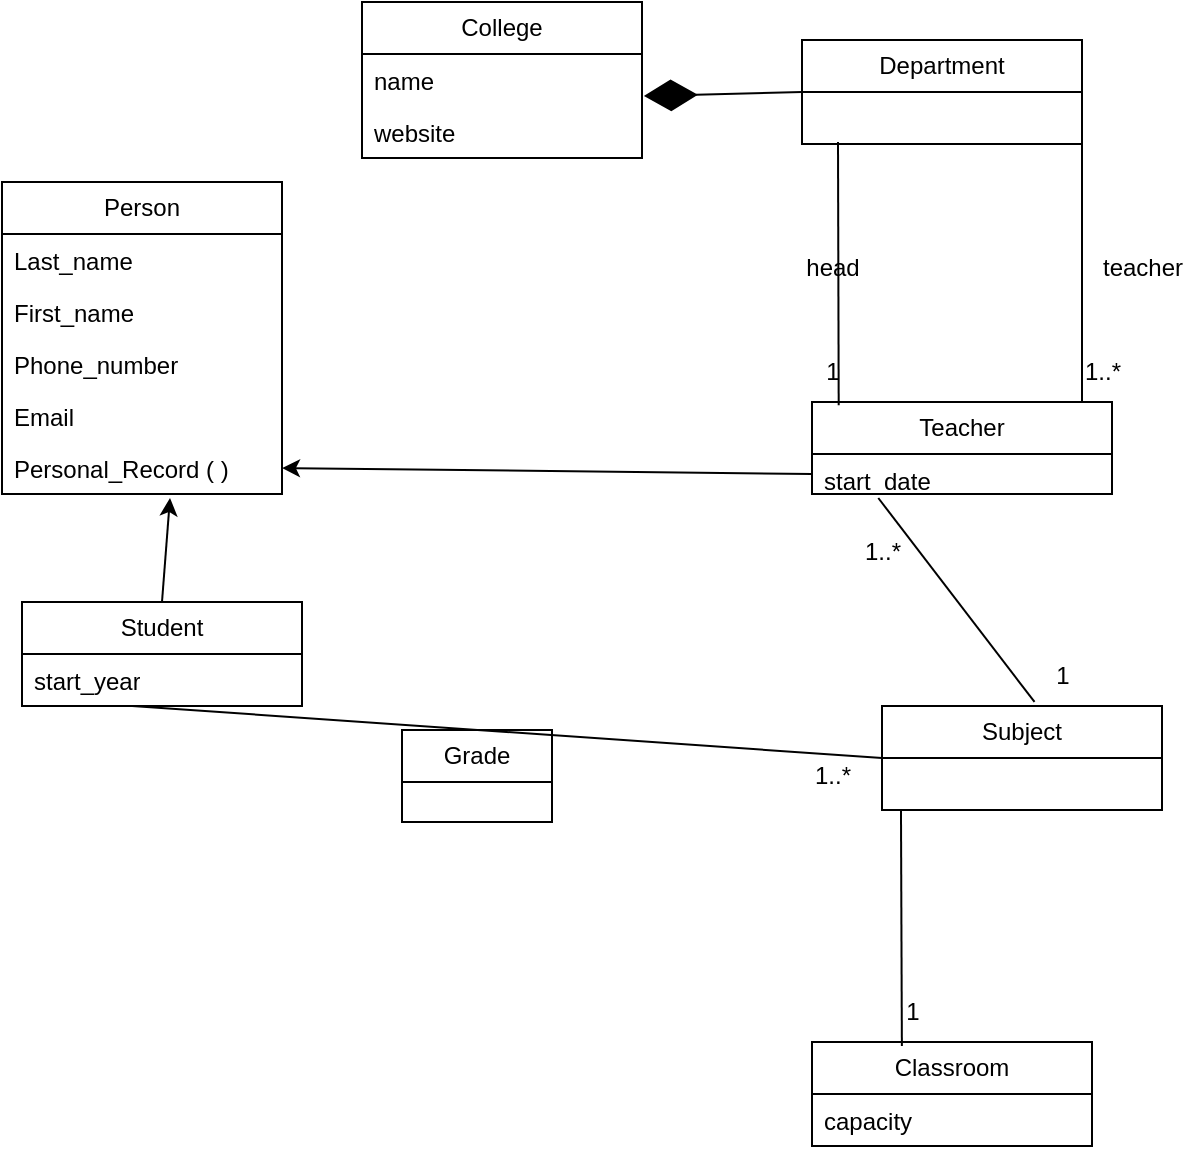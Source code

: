 <mxfile version="28.2.5">
  <diagram name="Page-1" id="RELGrpeWSKPGUUoIklaD">
    <mxGraphModel dx="1940" dy="1850" grid="1" gridSize="10" guides="1" tooltips="1" connect="1" arrows="1" fold="1" page="1" pageScale="1" pageWidth="850" pageHeight="1100" math="0" shadow="0">
      <root>
        <mxCell id="0" />
        <mxCell id="1" parent="0" />
        <mxCell id="JqqLqueLbRyiNwSQFNuu-1" value="College" style="swimlane;fontStyle=0;childLayout=stackLayout;horizontal=1;startSize=26;fillColor=none;horizontalStack=0;resizeParent=1;resizeParentMax=0;resizeLast=0;collapsible=1;marginBottom=0;whiteSpace=wrap;html=1;" parent="1" vertex="1">
          <mxGeometry x="10" y="-10" width="140" height="78" as="geometry" />
        </mxCell>
        <mxCell id="JqqLqueLbRyiNwSQFNuu-2" value="name" style="text;strokeColor=none;fillColor=none;align=left;verticalAlign=top;spacingLeft=4;spacingRight=4;overflow=hidden;rotatable=0;points=[[0,0.5],[1,0.5]];portConstraint=eastwest;whiteSpace=wrap;html=1;" parent="JqqLqueLbRyiNwSQFNuu-1" vertex="1">
          <mxGeometry y="26" width="140" height="26" as="geometry" />
        </mxCell>
        <mxCell id="JqqLqueLbRyiNwSQFNuu-3" value="website" style="text;strokeColor=none;fillColor=none;align=left;verticalAlign=top;spacingLeft=4;spacingRight=4;overflow=hidden;rotatable=0;points=[[0,0.5],[1,0.5]];portConstraint=eastwest;whiteSpace=wrap;html=1;" parent="JqqLqueLbRyiNwSQFNuu-1" vertex="1">
          <mxGeometry y="52" width="140" height="26" as="geometry" />
        </mxCell>
        <mxCell id="JqqLqueLbRyiNwSQFNuu-5" value="" style="endArrow=diamondThin;endFill=1;endSize=24;html=1;rounded=0;entryX=1.007;entryY=0.808;entryDx=0;entryDy=0;entryPerimeter=0;exitX=0;exitY=0.5;exitDx=0;exitDy=0;" parent="1" target="JqqLqueLbRyiNwSQFNuu-2" edge="1" source="JqqLqueLbRyiNwSQFNuu-6">
          <mxGeometry width="160" relative="1" as="geometry">
            <mxPoint x="350" y="69" as="sourcePoint" />
            <mxPoint x="160" y="68.5" as="targetPoint" />
            <Array as="points" />
          </mxGeometry>
        </mxCell>
        <mxCell id="JqqLqueLbRyiNwSQFNuu-6" value="Department" style="swimlane;fontStyle=0;childLayout=stackLayout;horizontal=1;startSize=26;fillColor=none;horizontalStack=0;resizeParent=1;resizeParentMax=0;resizeLast=0;collapsible=1;marginBottom=0;whiteSpace=wrap;html=1;" parent="1" vertex="1">
          <mxGeometry x="230" y="9" width="140" height="52" as="geometry" />
        </mxCell>
        <mxCell id="JqqLqueLbRyiNwSQFNuu-10" value="Teacher" style="swimlane;fontStyle=0;childLayout=stackLayout;horizontal=1;startSize=26;fillColor=none;horizontalStack=0;resizeParent=1;resizeParentMax=0;resizeLast=0;collapsible=1;marginBottom=0;whiteSpace=wrap;html=1;" parent="1" vertex="1">
          <mxGeometry x="235" y="190" width="150" height="46" as="geometry" />
        </mxCell>
        <mxCell id="JqqLqueLbRyiNwSQFNuu-13" value="start_date" style="text;strokeColor=none;fillColor=none;align=left;verticalAlign=top;spacingLeft=4;spacingRight=4;overflow=hidden;rotatable=0;points=[[0,0.5],[1,0.5]];portConstraint=eastwest;whiteSpace=wrap;html=1;" parent="JqqLqueLbRyiNwSQFNuu-10" vertex="1">
          <mxGeometry y="26" width="150" height="20" as="geometry" />
        </mxCell>
        <mxCell id="JqqLqueLbRyiNwSQFNuu-14" value="" style="endArrow=none;html=1;rounded=0;exitX=1;exitY=1;exitDx=0;exitDy=0;entryX=0.9;entryY=0;entryDx=0;entryDy=0;entryPerimeter=0;" parent="1" edge="1" target="JqqLqueLbRyiNwSQFNuu-10" source="JqqLqueLbRyiNwSQFNuu-6">
          <mxGeometry width="50" height="50" relative="1" as="geometry">
            <mxPoint x="340" y="115" as="sourcePoint" />
            <mxPoint x="475" y="160" as="targetPoint" />
          </mxGeometry>
        </mxCell>
        <mxCell id="JqqLqueLbRyiNwSQFNuu-15" value="1..*" style="text;html=1;align=center;verticalAlign=middle;resizable=0;points=[];autosize=1;strokeColor=none;fillColor=none;" parent="1" vertex="1">
          <mxGeometry x="250" y="250" width="40" height="30" as="geometry" />
        </mxCell>
        <mxCell id="JqqLqueLbRyiNwSQFNuu-28" value="Subject" style="swimlane;fontStyle=0;childLayout=stackLayout;horizontal=1;startSize=26;fillColor=none;horizontalStack=0;resizeParent=1;resizeParentMax=0;resizeLast=0;collapsible=1;marginBottom=0;whiteSpace=wrap;html=1;" parent="1" vertex="1">
          <mxGeometry x="270" y="342" width="140" height="52" as="geometry" />
        </mxCell>
        <mxCell id="JqqLqueLbRyiNwSQFNuu-33" value="" style="endArrow=none;html=1;rounded=0;entryX=0.221;entryY=1.1;entryDx=0;entryDy=0;entryPerimeter=0;exitX=0.042;exitY=0.933;exitDx=0;exitDy=0;exitPerimeter=0;" parent="1" source="JqqLqueLbRyiNwSQFNuu-34" target="JqqLqueLbRyiNwSQFNuu-13" edge="1">
          <mxGeometry width="50" height="50" relative="1" as="geometry">
            <mxPoint x="268" y="340" as="sourcePoint" />
            <mxPoint x="640" y="170" as="targetPoint" />
          </mxGeometry>
        </mxCell>
        <mxCell id="JqqLqueLbRyiNwSQFNuu-34" value="1" style="text;html=1;align=center;verticalAlign=middle;resizable=0;points=[];autosize=1;strokeColor=none;fillColor=none;" parent="1" vertex="1">
          <mxGeometry x="345" y="312" width="30" height="30" as="geometry" />
        </mxCell>
        <mxCell id="JqqLqueLbRyiNwSQFNuu-35" value="Student" style="swimlane;fontStyle=0;childLayout=stackLayout;horizontal=1;startSize=26;fillColor=none;horizontalStack=0;resizeParent=1;resizeParentMax=0;resizeLast=0;collapsible=1;marginBottom=0;whiteSpace=wrap;html=1;" parent="1" vertex="1">
          <mxGeometry x="-160" y="290" width="140" height="52" as="geometry" />
        </mxCell>
        <mxCell id="JqqLqueLbRyiNwSQFNuu-38" value="start_year" style="text;strokeColor=none;fillColor=none;align=left;verticalAlign=top;spacingLeft=4;spacingRight=4;overflow=hidden;rotatable=0;points=[[0,0.5],[1,0.5]];portConstraint=eastwest;whiteSpace=wrap;html=1;" parent="JqqLqueLbRyiNwSQFNuu-35" vertex="1">
          <mxGeometry y="26" width="140" height="26" as="geometry" />
        </mxCell>
        <mxCell id="JqqLqueLbRyiNwSQFNuu-39" value="" style="endArrow=none;html=1;rounded=0;entryX=0.429;entryY=1;entryDx=0;entryDy=0;entryPerimeter=0;exitX=0;exitY=0.5;exitDx=0;exitDy=0;" parent="1" source="JqqLqueLbRyiNwSQFNuu-28" edge="1">
          <mxGeometry width="50" height="50" relative="1" as="geometry">
            <mxPoint x="204.02" y="350.008" as="sourcePoint" />
            <mxPoint x="-104.94" y="342" as="targetPoint" />
          </mxGeometry>
        </mxCell>
        <mxCell id="JqqLqueLbRyiNwSQFNuu-41" value="Grade" style="swimlane;fontStyle=0;childLayout=stackLayout;horizontal=1;startSize=26;fillColor=none;horizontalStack=0;resizeParent=1;resizeParentMax=0;resizeLast=0;collapsible=1;marginBottom=0;whiteSpace=wrap;html=1;" parent="1" vertex="1">
          <mxGeometry x="30" y="354" width="75" height="46" as="geometry" />
        </mxCell>
        <mxCell id="JqqLqueLbRyiNwSQFNuu-45" value="1..*" style="text;html=1;align=center;verticalAlign=middle;resizable=0;points=[];autosize=1;strokeColor=none;fillColor=none;" parent="1" vertex="1">
          <mxGeometry x="225" y="362" width="40" height="30" as="geometry" />
        </mxCell>
        <mxCell id="JqqLqueLbRyiNwSQFNuu-48" value="1..*" style="text;html=1;align=center;verticalAlign=middle;resizable=0;points=[];autosize=1;strokeColor=none;fillColor=none;" parent="1" vertex="1">
          <mxGeometry x="360" y="160" width="40" height="30" as="geometry" />
        </mxCell>
        <mxCell id="JqqLqueLbRyiNwSQFNuu-49" value="Classroom" style="swimlane;fontStyle=0;childLayout=stackLayout;horizontal=1;startSize=26;fillColor=none;horizontalStack=0;resizeParent=1;resizeParentMax=0;resizeLast=0;collapsible=1;marginBottom=0;whiteSpace=wrap;html=1;" parent="1" vertex="1">
          <mxGeometry x="235" y="510" width="140" height="52" as="geometry" />
        </mxCell>
        <mxCell id="JqqLqueLbRyiNwSQFNuu-50" value="capacity" style="text;strokeColor=none;fillColor=none;align=left;verticalAlign=top;spacingLeft=4;spacingRight=4;overflow=hidden;rotatable=0;points=[[0,0.5],[1,0.5]];portConstraint=eastwest;whiteSpace=wrap;html=1;" parent="JqqLqueLbRyiNwSQFNuu-49" vertex="1">
          <mxGeometry y="26" width="140" height="26" as="geometry" />
        </mxCell>
        <mxCell id="JqqLqueLbRyiNwSQFNuu-53" value="" style="endArrow=none;html=1;rounded=0;entryX=0.457;entryY=0.923;entryDx=0;entryDy=0;entryPerimeter=0;exitX=0.321;exitY=0.038;exitDx=0;exitDy=0;exitPerimeter=0;" parent="1" edge="1" source="JqqLqueLbRyiNwSQFNuu-49">
          <mxGeometry width="50" height="50" relative="1" as="geometry">
            <mxPoint x="280.51" y="492" as="sourcePoint" />
            <mxPoint x="279.49" y="393.998" as="targetPoint" />
          </mxGeometry>
        </mxCell>
        <mxCell id="JqqLqueLbRyiNwSQFNuu-54" value="1" style="text;html=1;align=center;verticalAlign=middle;resizable=0;points=[];autosize=1;strokeColor=none;fillColor=none;" parent="1" vertex="1">
          <mxGeometry x="270" y="480" width="30" height="30" as="geometry" />
        </mxCell>
        <mxCell id="JqqLqueLbRyiNwSQFNuu-62" value="Person" style="swimlane;fontStyle=0;childLayout=stackLayout;horizontal=1;startSize=26;fillColor=none;horizontalStack=0;resizeParent=1;resizeParentMax=0;resizeLast=0;collapsible=1;marginBottom=0;whiteSpace=wrap;html=1;" parent="1" vertex="1">
          <mxGeometry x="-170" y="80" width="140" height="156" as="geometry" />
        </mxCell>
        <mxCell id="JqqLqueLbRyiNwSQFNuu-64" value="Last_name" style="text;strokeColor=none;fillColor=none;align=left;verticalAlign=top;spacingLeft=4;spacingRight=4;overflow=hidden;rotatable=0;points=[[0,0.5],[1,0.5]];portConstraint=eastwest;whiteSpace=wrap;html=1;" parent="JqqLqueLbRyiNwSQFNuu-62" vertex="1">
          <mxGeometry y="26" width="140" height="26" as="geometry" />
        </mxCell>
        <mxCell id="JqqLqueLbRyiNwSQFNuu-63" value="First_name" style="text;strokeColor=none;fillColor=none;align=left;verticalAlign=top;spacingLeft=4;spacingRight=4;overflow=hidden;rotatable=0;points=[[0,0.5],[1,0.5]];portConstraint=eastwest;whiteSpace=wrap;html=1;" parent="JqqLqueLbRyiNwSQFNuu-62" vertex="1">
          <mxGeometry y="52" width="140" height="26" as="geometry" />
        </mxCell>
        <mxCell id="JqqLqueLbRyiNwSQFNuu-65" value="Phone_number" style="text;strokeColor=none;fillColor=none;align=left;verticalAlign=top;spacingLeft=4;spacingRight=4;overflow=hidden;rotatable=0;points=[[0,0.5],[1,0.5]];portConstraint=eastwest;whiteSpace=wrap;html=1;" parent="JqqLqueLbRyiNwSQFNuu-62" vertex="1">
          <mxGeometry y="78" width="140" height="26" as="geometry" />
        </mxCell>
        <mxCell id="JqqLqueLbRyiNwSQFNuu-66" value="Email&lt;div&gt;&lt;br&gt;&lt;/div&gt;" style="text;strokeColor=none;fillColor=none;align=left;verticalAlign=top;spacingLeft=4;spacingRight=4;overflow=hidden;rotatable=0;points=[[0,0.5],[1,0.5]];portConstraint=eastwest;whiteSpace=wrap;html=1;" parent="JqqLqueLbRyiNwSQFNuu-62" vertex="1">
          <mxGeometry y="104" width="140" height="26" as="geometry" />
        </mxCell>
        <mxCell id="9Q2zQEFHd-dDwdoOLKhc-1" value="&lt;div&gt;&lt;span style=&quot;text-align: center;&quot;&gt;Personal_Record ( )&lt;/span&gt;&lt;/div&gt;" style="text;strokeColor=none;fillColor=none;align=left;verticalAlign=top;spacingLeft=4;spacingRight=4;overflow=hidden;rotatable=0;points=[[0,0.5],[1,0.5]];portConstraint=eastwest;whiteSpace=wrap;html=1;" vertex="1" parent="JqqLqueLbRyiNwSQFNuu-62">
          <mxGeometry y="130" width="140" height="26" as="geometry" />
        </mxCell>
        <mxCell id="JqqLqueLbRyiNwSQFNuu-68" value="" style="endArrow=classic;html=1;rounded=0;entryX=0.6;entryY=1.077;entryDx=0;entryDy=0;entryPerimeter=0;exitX=0.5;exitY=0;exitDx=0;exitDy=0;" parent="1" target="9Q2zQEFHd-dDwdoOLKhc-1" edge="1" source="JqqLqueLbRyiNwSQFNuu-35">
          <mxGeometry width="50" height="50" relative="1" as="geometry">
            <mxPoint x="-120" y="210" as="sourcePoint" />
            <mxPoint x="-70" y="160" as="targetPoint" />
            <Array as="points" />
          </mxGeometry>
        </mxCell>
        <mxCell id="JqqLqueLbRyiNwSQFNuu-69" value="" style="endArrow=classic;html=1;rounded=0;entryX=1;entryY=0.5;entryDx=0;entryDy=0;exitX=0;exitY=0.5;exitDx=0;exitDy=0;" parent="1" source="JqqLqueLbRyiNwSQFNuu-13" target="9Q2zQEFHd-dDwdoOLKhc-1" edge="1">
          <mxGeometry width="50" height="50" relative="1" as="geometry">
            <mxPoint x="37" y="208" as="sourcePoint" />
            <mxPoint x="10" y="170" as="targetPoint" />
          </mxGeometry>
        </mxCell>
        <mxCell id="JqqLqueLbRyiNwSQFNuu-74" value="" style="endArrow=none;html=1;rounded=0;entryX=0.089;entryY=0.034;entryDx=0;entryDy=0;entryPerimeter=0;" parent="1" target="JqqLqueLbRyiNwSQFNuu-10" edge="1">
          <mxGeometry width="50" height="50" relative="1" as="geometry">
            <mxPoint x="248" y="60" as="sourcePoint" />
            <mxPoint x="545" y="-20" as="targetPoint" />
          </mxGeometry>
        </mxCell>
        <mxCell id="JqqLqueLbRyiNwSQFNuu-75" value="1" style="text;html=1;align=center;verticalAlign=middle;resizable=0;points=[];autosize=1;strokeColor=none;fillColor=none;" parent="1" vertex="1">
          <mxGeometry x="230" y="160" width="30" height="30" as="geometry" />
        </mxCell>
        <mxCell id="JqqLqueLbRyiNwSQFNuu-76" value="head" style="text;html=1;align=center;verticalAlign=middle;resizable=0;points=[];autosize=1;strokeColor=none;fillColor=none;" parent="1" vertex="1">
          <mxGeometry x="220" y="108" width="50" height="30" as="geometry" />
        </mxCell>
        <mxCell id="JqqLqueLbRyiNwSQFNuu-77" value="teacher" style="text;html=1;align=center;verticalAlign=middle;resizable=0;points=[];autosize=1;strokeColor=none;fillColor=none;" parent="1" vertex="1">
          <mxGeometry x="370" y="108" width="60" height="30" as="geometry" />
        </mxCell>
      </root>
    </mxGraphModel>
  </diagram>
</mxfile>
